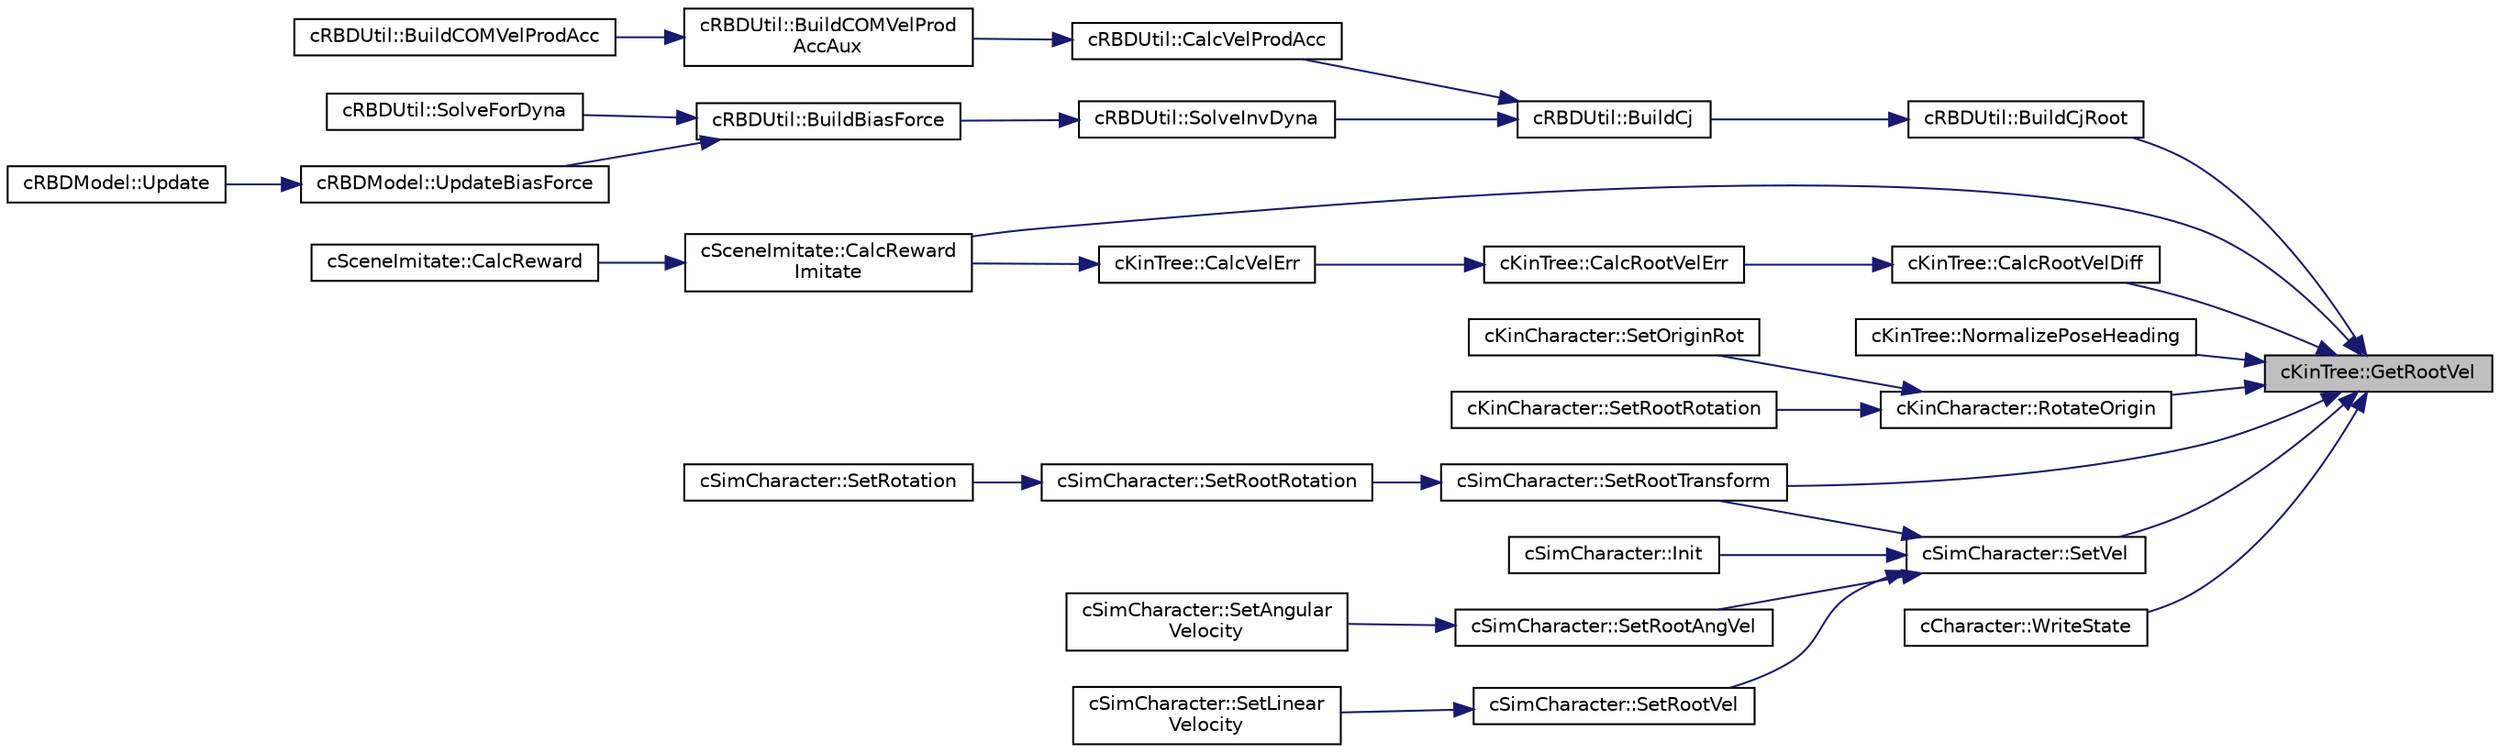 digraph "cKinTree::GetRootVel"
{
 // LATEX_PDF_SIZE
  edge [fontname="Helvetica",fontsize="10",labelfontname="Helvetica",labelfontsize="10"];
  node [fontname="Helvetica",fontsize="10",shape=record];
  rankdir="RL";
  Node1 [label="cKinTree::GetRootVel",height=0.2,width=0.4,color="black", fillcolor="grey75", style="filled", fontcolor="black",tooltip=" "];
  Node1 -> Node2 [dir="back",color="midnightblue",fontsize="10",style="solid",fontname="Helvetica"];
  Node2 [label="cRBDUtil::BuildCjRoot",height=0.2,width=0.4,color="black", fillcolor="white", style="filled",URL="$classc_r_b_d_util.html#a5fa9ba2bb68a013ac31304b9a2c8f6e1",tooltip=" "];
  Node2 -> Node3 [dir="back",color="midnightblue",fontsize="10",style="solid",fontname="Helvetica"];
  Node3 [label="cRBDUtil::BuildCj",height=0.2,width=0.4,color="black", fillcolor="white", style="filled",URL="$classc_r_b_d_util.html#ae63c6bb63c91b9f2a01d0de24d0122d3",tooltip=" "];
  Node3 -> Node4 [dir="back",color="midnightblue",fontsize="10",style="solid",fontname="Helvetica"];
  Node4 [label="cRBDUtil::CalcVelProdAcc",height=0.2,width=0.4,color="black", fillcolor="white", style="filled",URL="$classc_r_b_d_util.html#a2e808d07ed45c4b0bf3700f427d095b4",tooltip=" "];
  Node4 -> Node5 [dir="back",color="midnightblue",fontsize="10",style="solid",fontname="Helvetica"];
  Node5 [label="cRBDUtil::BuildCOMVelProd\lAccAux",height=0.2,width=0.4,color="black", fillcolor="white", style="filled",URL="$classc_r_b_d_util.html#a76d4ee53a0b21ca24862713526f33578",tooltip=" "];
  Node5 -> Node6 [dir="back",color="midnightblue",fontsize="10",style="solid",fontname="Helvetica"];
  Node6 [label="cRBDUtil::BuildCOMVelProdAcc",height=0.2,width=0.4,color="black", fillcolor="white", style="filled",URL="$classc_r_b_d_util.html#a0f6b33195d055e1181e2257fda695af3",tooltip=" "];
  Node3 -> Node7 [dir="back",color="midnightblue",fontsize="10",style="solid",fontname="Helvetica"];
  Node7 [label="cRBDUtil::SolveInvDyna",height=0.2,width=0.4,color="black", fillcolor="white", style="filled",URL="$classc_r_b_d_util.html#ae2dc89644721027f09ba58f9c38b0b5c",tooltip=" "];
  Node7 -> Node8 [dir="back",color="midnightblue",fontsize="10",style="solid",fontname="Helvetica"];
  Node8 [label="cRBDUtil::BuildBiasForce",height=0.2,width=0.4,color="black", fillcolor="white", style="filled",URL="$classc_r_b_d_util.html#a5ea3c5b2030a24e2228d161f8d5edc5d",tooltip=" "];
  Node8 -> Node9 [dir="back",color="midnightblue",fontsize="10",style="solid",fontname="Helvetica"];
  Node9 [label="cRBDUtil::SolveForDyna",height=0.2,width=0.4,color="black", fillcolor="white", style="filled",URL="$classc_r_b_d_util.html#a9d60722264a4925e572c6883e5fd7ccd",tooltip=" "];
  Node8 -> Node10 [dir="back",color="midnightblue",fontsize="10",style="solid",fontname="Helvetica"];
  Node10 [label="cRBDModel::UpdateBiasForce",height=0.2,width=0.4,color="black", fillcolor="white", style="filled",URL="$classc_r_b_d_model.html#a468edbed5890205333955e0a582c0b7f",tooltip=" "];
  Node10 -> Node11 [dir="back",color="midnightblue",fontsize="10",style="solid",fontname="Helvetica"];
  Node11 [label="cRBDModel::Update",height=0.2,width=0.4,color="black", fillcolor="white", style="filled",URL="$classc_r_b_d_model.html#af4791a1c8722f4d66c8c54aee0cf0b78",tooltip=" "];
  Node1 -> Node12 [dir="back",color="midnightblue",fontsize="10",style="solid",fontname="Helvetica"];
  Node12 [label="cSceneImitate::CalcReward\lImitate",height=0.2,width=0.4,color="black", fillcolor="white", style="filled",URL="$classc_scene_imitate.html#a5fa3ac5de8bbde3998e4943fcf8ab18b",tooltip=" "];
  Node12 -> Node13 [dir="back",color="midnightblue",fontsize="10",style="solid",fontname="Helvetica"];
  Node13 [label="cSceneImitate::CalcReward",height=0.2,width=0.4,color="black", fillcolor="white", style="filled",URL="$classc_scene_imitate.html#aed775e0aa0df893f1df6b35cda0cbeab",tooltip=" "];
  Node1 -> Node14 [dir="back",color="midnightblue",fontsize="10",style="solid",fontname="Helvetica"];
  Node14 [label="cKinTree::CalcRootVelDiff",height=0.2,width=0.4,color="black", fillcolor="white", style="filled",URL="$classc_kin_tree.html#aa0a1f91fc1547b4ec5495546e0c3b505",tooltip=" "];
  Node14 -> Node15 [dir="back",color="midnightblue",fontsize="10",style="solid",fontname="Helvetica"];
  Node15 [label="cKinTree::CalcRootVelErr",height=0.2,width=0.4,color="black", fillcolor="white", style="filled",URL="$classc_kin_tree.html#a969da5573d84f5c31b0882416b0d3dcb",tooltip=" "];
  Node15 -> Node16 [dir="back",color="midnightblue",fontsize="10",style="solid",fontname="Helvetica"];
  Node16 [label="cKinTree::CalcVelErr",height=0.2,width=0.4,color="black", fillcolor="white", style="filled",URL="$classc_kin_tree.html#a1a125901d1861ad2908fcc13fc26b5d4",tooltip=" "];
  Node16 -> Node12 [dir="back",color="midnightblue",fontsize="10",style="solid",fontname="Helvetica"];
  Node1 -> Node17 [dir="back",color="midnightblue",fontsize="10",style="solid",fontname="Helvetica"];
  Node17 [label="cKinTree::NormalizePoseHeading",height=0.2,width=0.4,color="black", fillcolor="white", style="filled",URL="$classc_kin_tree.html#a209a5b37651e2d0feac9fa2fc6898141",tooltip=" "];
  Node1 -> Node18 [dir="back",color="midnightblue",fontsize="10",style="solid",fontname="Helvetica"];
  Node18 [label="cKinCharacter::RotateOrigin",height=0.2,width=0.4,color="black", fillcolor="white", style="filled",URL="$classc_kin_character.html#a8cb5e37dc7cd53d8c30ff3b39c7fd7a2",tooltip=" "];
  Node18 -> Node19 [dir="back",color="midnightblue",fontsize="10",style="solid",fontname="Helvetica"];
  Node19 [label="cKinCharacter::SetOriginRot",height=0.2,width=0.4,color="black", fillcolor="white", style="filled",URL="$classc_kin_character.html#ad813d46794d0477c73e1348ec050b8eb",tooltip=" "];
  Node18 -> Node20 [dir="back",color="midnightblue",fontsize="10",style="solid",fontname="Helvetica"];
  Node20 [label="cKinCharacter::SetRootRotation",height=0.2,width=0.4,color="black", fillcolor="white", style="filled",URL="$classc_kin_character.html#a0900fdb932506182dfe7d6b84b77d668",tooltip=" "];
  Node1 -> Node21 [dir="back",color="midnightblue",fontsize="10",style="solid",fontname="Helvetica"];
  Node21 [label="cSimCharacter::SetRootTransform",height=0.2,width=0.4,color="black", fillcolor="white", style="filled",URL="$classc_sim_character.html#a615ae95d65aaf5991be40b41a2f3a89d",tooltip=" "];
  Node21 -> Node22 [dir="back",color="midnightblue",fontsize="10",style="solid",fontname="Helvetica"];
  Node22 [label="cSimCharacter::SetRootRotation",height=0.2,width=0.4,color="black", fillcolor="white", style="filled",URL="$classc_sim_character.html#a1a3707aa881b23e81ef49b86e04c9c76",tooltip=" "];
  Node22 -> Node23 [dir="back",color="midnightblue",fontsize="10",style="solid",fontname="Helvetica"];
  Node23 [label="cSimCharacter::SetRotation",height=0.2,width=0.4,color="black", fillcolor="white", style="filled",URL="$classc_sim_character.html#aa7df1c97b10f864b3a4d4c0e8ef767de",tooltip=" "];
  Node1 -> Node24 [dir="back",color="midnightblue",fontsize="10",style="solid",fontname="Helvetica"];
  Node24 [label="cSimCharacter::SetVel",height=0.2,width=0.4,color="black", fillcolor="white", style="filled",URL="$classc_sim_character.html#aa542e4d6411dd1e9499cf52ae19a28a5",tooltip=" "];
  Node24 -> Node25 [dir="back",color="midnightblue",fontsize="10",style="solid",fontname="Helvetica"];
  Node25 [label="cSimCharacter::Init",height=0.2,width=0.4,color="black", fillcolor="white", style="filled",URL="$classc_sim_character.html#a268ec8e85dcc271e9bb20a8e0c44c124",tooltip=" "];
  Node24 -> Node26 [dir="back",color="midnightblue",fontsize="10",style="solid",fontname="Helvetica"];
  Node26 [label="cSimCharacter::SetRootAngVel",height=0.2,width=0.4,color="black", fillcolor="white", style="filled",URL="$classc_sim_character.html#a5ade3fe681187af471aef8e4d1dbe7db",tooltip=" "];
  Node26 -> Node27 [dir="back",color="midnightblue",fontsize="10",style="solid",fontname="Helvetica"];
  Node27 [label="cSimCharacter::SetAngular\lVelocity",height=0.2,width=0.4,color="black", fillcolor="white", style="filled",URL="$classc_sim_character.html#a2ae1e26b6566e6b403208b5c150fcae0",tooltip=" "];
  Node24 -> Node21 [dir="back",color="midnightblue",fontsize="10",style="solid",fontname="Helvetica"];
  Node24 -> Node28 [dir="back",color="midnightblue",fontsize="10",style="solid",fontname="Helvetica"];
  Node28 [label="cSimCharacter::SetRootVel",height=0.2,width=0.4,color="black", fillcolor="white", style="filled",URL="$classc_sim_character.html#a48c47358531012c5b93665227a2f8ca3",tooltip=" "];
  Node28 -> Node29 [dir="back",color="midnightblue",fontsize="10",style="solid",fontname="Helvetica"];
  Node29 [label="cSimCharacter::SetLinear\lVelocity",height=0.2,width=0.4,color="black", fillcolor="white", style="filled",URL="$classc_sim_character.html#ad76b82c23f3f58104f245e97d8109bd2",tooltip=" "];
  Node1 -> Node30 [dir="back",color="midnightblue",fontsize="10",style="solid",fontname="Helvetica"];
  Node30 [label="cCharacter::WriteState",height=0.2,width=0.4,color="black", fillcolor="white", style="filled",URL="$classc_character.html#ab263df83b763b966a1583ce8785ba010",tooltip=" "];
}
